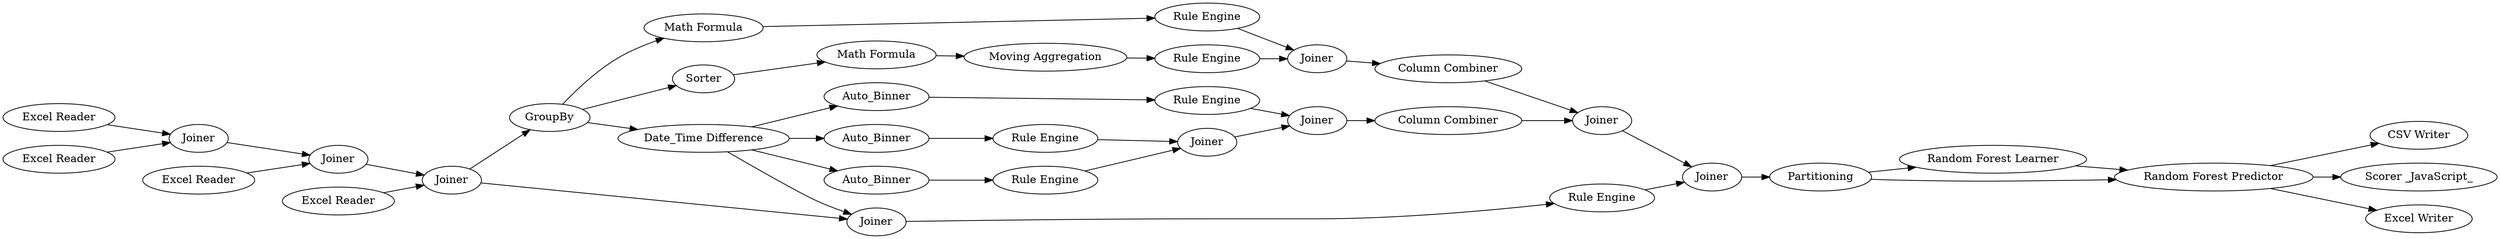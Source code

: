 digraph {
	"-2442909555896617175_8" [label=Joiner]
	"-2442909555896617175_138" [label="Random Forest Predictor"]
	"-2442909555896617175_101" [label="CSV Writer"]
	"-2442909555896617175_130" [label=Joiner]
	"-2442909555896617175_108" [label="Math Formula"]
	"-2442909555896617175_127" [label="Rule Engine"]
	"-2442909555896617175_125" [label=Auto_Binner]
	"-2442909555896617175_132" [label="Column Combiner"]
	"-2442909555896617175_124" [label=Auto_Binner]
	"-2442909555896617175_116" [label="Rule Engine"]
	"-2442909555896617175_134" [label=Joiner]
	"-2442909555896617175_3" [label="Excel Reader"]
	"-2442909555896617175_2" [label="Excel Reader"]
	"-2442909555896617175_137" [label="Random Forest Learner"]
	"-2442909555896617175_9" [label=Partitioning]
	"-2442909555896617175_114" [label="Math Formula"]
	"-2442909555896617175_133" [label=Joiner]
	"-2442909555896617175_6" [label=Joiner]
	"-2442909555896617175_106" [label=GroupBy]
	"-2442909555896617175_123" [label=Auto_Binner]
	"-2442909555896617175_126" [label="Rule Engine"]
	"-2442909555896617175_4" [label="Excel Reader"]
	"-2442909555896617175_109" [label="Moving Aggregation"]
	"-2442909555896617175_135" [label=Joiner]
	"-2442909555896617175_110" [label="Rule Engine"]
	"-2442909555896617175_105" [label="Scorer _JavaScript_"]
	"-2442909555896617175_102" [label="Excel Writer"]
	"-2442909555896617175_7" [label=Joiner]
	"-2442909555896617175_5" [label="Excel Reader"]
	"-2442909555896617175_122" [label="Date_Time Difference"]
	"-2442909555896617175_120" [label=Joiner]
	"-2442909555896617175_128" [label="Rule Engine"]
	"-2442909555896617175_129" [label=Joiner]
	"-2442909555896617175_131" [label="Column Combiner"]
	"-2442909555896617175_107" [label=Sorter]
	"-2442909555896617175_121" [label="Rule Engine"]
	"-2442909555896617175_9" -> "-2442909555896617175_137"
	"-2442909555896617175_107" -> "-2442909555896617175_108"
	"-2442909555896617175_106" -> "-2442909555896617175_122"
	"-2442909555896617175_2" -> "-2442909555896617175_6"
	"-2442909555896617175_110" -> "-2442909555896617175_133"
	"-2442909555896617175_129" -> "-2442909555896617175_130"
	"-2442909555896617175_108" -> "-2442909555896617175_109"
	"-2442909555896617175_131" -> "-2442909555896617175_134"
	"-2442909555896617175_7" -> "-2442909555896617175_8"
	"-2442909555896617175_114" -> "-2442909555896617175_116"
	"-2442909555896617175_4" -> "-2442909555896617175_7"
	"-2442909555896617175_9" -> "-2442909555896617175_138"
	"-2442909555896617175_134" -> "-2442909555896617175_135"
	"-2442909555896617175_122" -> "-2442909555896617175_125"
	"-2442909555896617175_137" -> "-2442909555896617175_138"
	"-2442909555896617175_128" -> "-2442909555896617175_129"
	"-2442909555896617175_138" -> "-2442909555896617175_101"
	"-2442909555896617175_126" -> "-2442909555896617175_130"
	"-2442909555896617175_109" -> "-2442909555896617175_110"
	"-2442909555896617175_5" -> "-2442909555896617175_8"
	"-2442909555896617175_120" -> "-2442909555896617175_121"
	"-2442909555896617175_106" -> "-2442909555896617175_107"
	"-2442909555896617175_138" -> "-2442909555896617175_102"
	"-2442909555896617175_133" -> "-2442909555896617175_132"
	"-2442909555896617175_122" -> "-2442909555896617175_123"
	"-2442909555896617175_122" -> "-2442909555896617175_120"
	"-2442909555896617175_125" -> "-2442909555896617175_128"
	"-2442909555896617175_123" -> "-2442909555896617175_126"
	"-2442909555896617175_121" -> "-2442909555896617175_135"
	"-2442909555896617175_130" -> "-2442909555896617175_131"
	"-2442909555896617175_135" -> "-2442909555896617175_9"
	"-2442909555896617175_116" -> "-2442909555896617175_133"
	"-2442909555896617175_124" -> "-2442909555896617175_127"
	"-2442909555896617175_138" -> "-2442909555896617175_105"
	"-2442909555896617175_8" -> "-2442909555896617175_106"
	"-2442909555896617175_3" -> "-2442909555896617175_6"
	"-2442909555896617175_132" -> "-2442909555896617175_134"
	"-2442909555896617175_6" -> "-2442909555896617175_7"
	"-2442909555896617175_127" -> "-2442909555896617175_129"
	"-2442909555896617175_122" -> "-2442909555896617175_124"
	"-2442909555896617175_106" -> "-2442909555896617175_114"
	"-2442909555896617175_8" -> "-2442909555896617175_120"
	rankdir=LR
}
